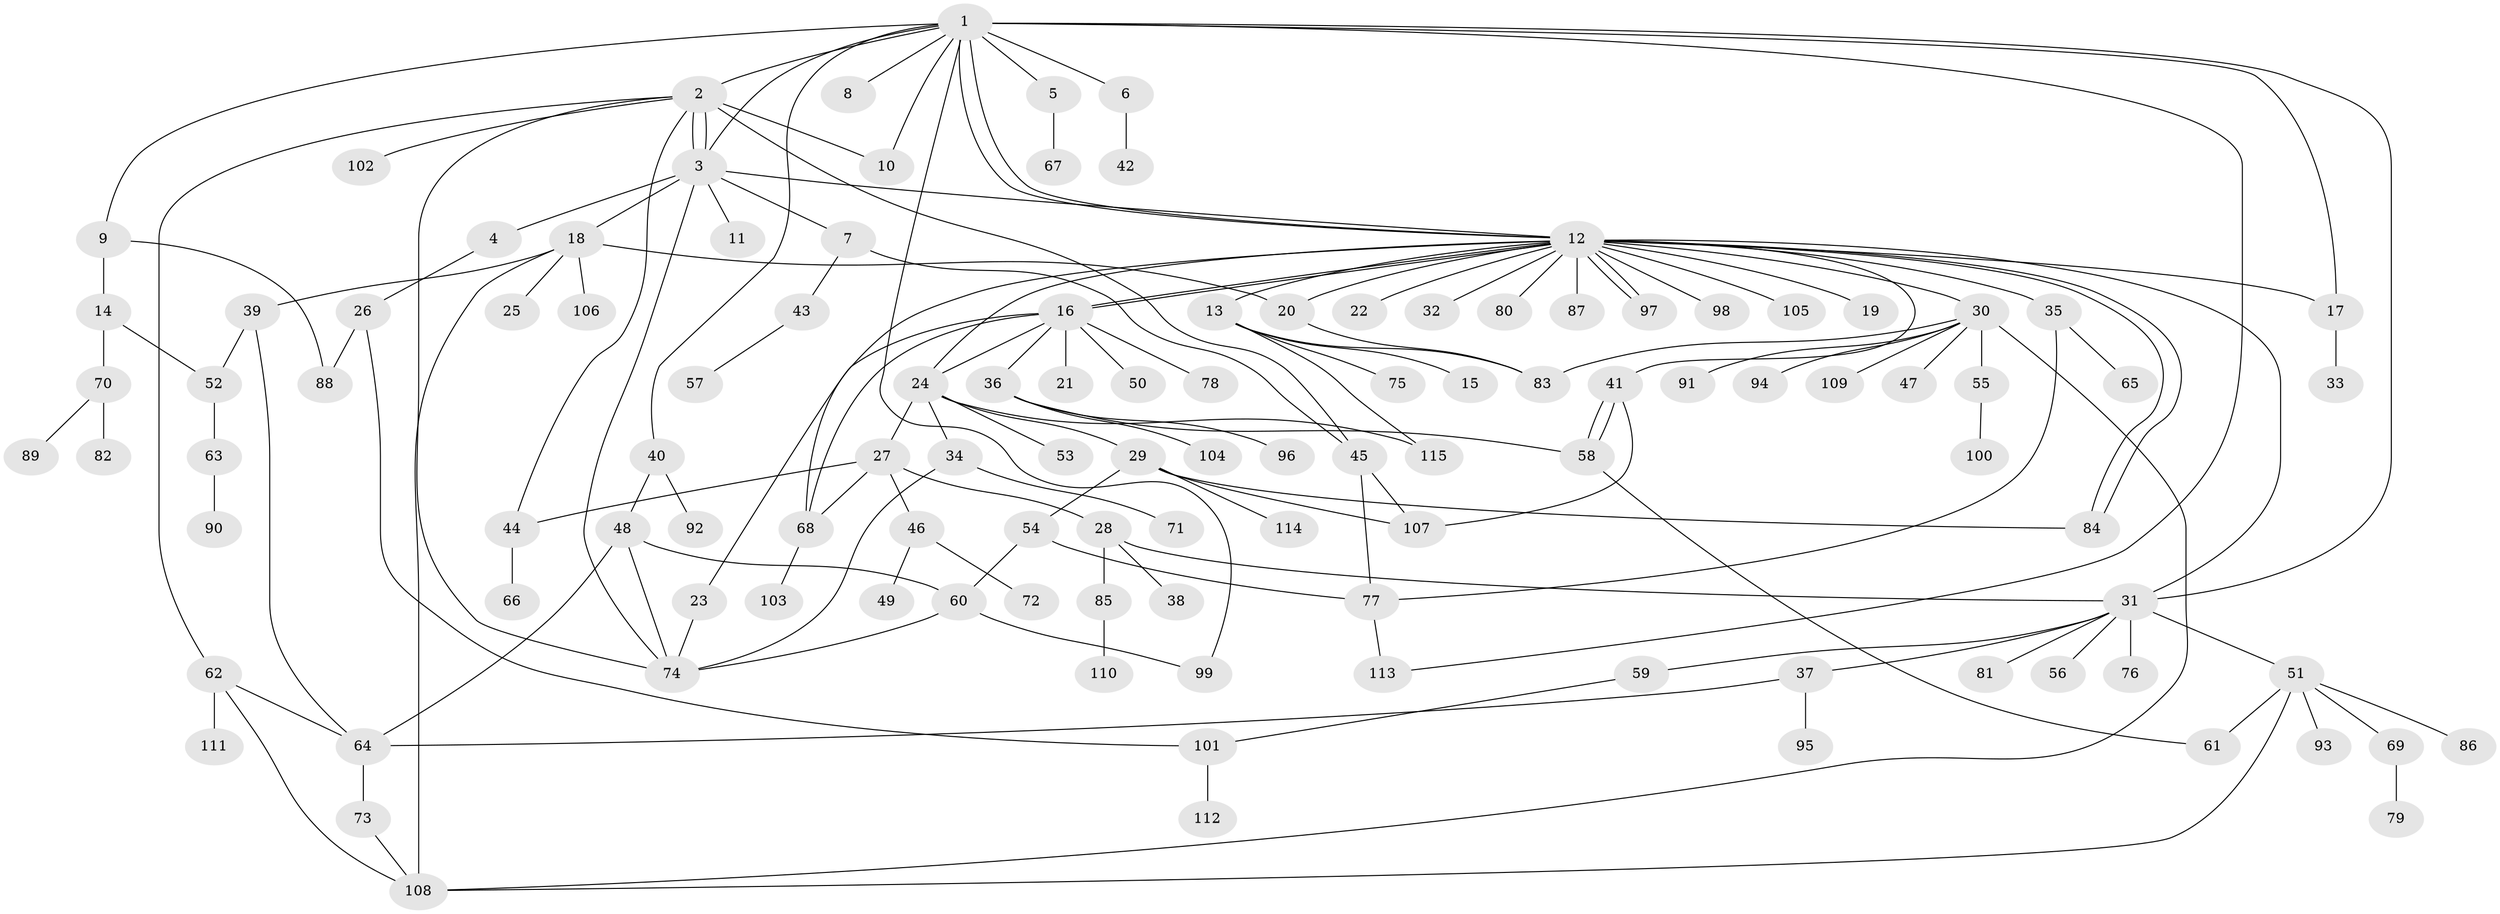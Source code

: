 // coarse degree distribution, {14: 0.014492753623188406, 9: 0.028985507246376812, 2: 0.17391304347826086, 3: 0.18840579710144928, 1: 0.4057971014492754, 19: 0.014492753623188406, 8: 0.028985507246376812, 5: 0.028985507246376812, 6: 0.014492753623188406, 11: 0.014492753623188406, 4: 0.07246376811594203, 7: 0.014492753623188406}
// Generated by graph-tools (version 1.1) at 2025/18/03/04/25 18:18:08]
// undirected, 115 vertices, 160 edges
graph export_dot {
graph [start="1"]
  node [color=gray90,style=filled];
  1;
  2;
  3;
  4;
  5;
  6;
  7;
  8;
  9;
  10;
  11;
  12;
  13;
  14;
  15;
  16;
  17;
  18;
  19;
  20;
  21;
  22;
  23;
  24;
  25;
  26;
  27;
  28;
  29;
  30;
  31;
  32;
  33;
  34;
  35;
  36;
  37;
  38;
  39;
  40;
  41;
  42;
  43;
  44;
  45;
  46;
  47;
  48;
  49;
  50;
  51;
  52;
  53;
  54;
  55;
  56;
  57;
  58;
  59;
  60;
  61;
  62;
  63;
  64;
  65;
  66;
  67;
  68;
  69;
  70;
  71;
  72;
  73;
  74;
  75;
  76;
  77;
  78;
  79;
  80;
  81;
  82;
  83;
  84;
  85;
  86;
  87;
  88;
  89;
  90;
  91;
  92;
  93;
  94;
  95;
  96;
  97;
  98;
  99;
  100;
  101;
  102;
  103;
  104;
  105;
  106;
  107;
  108;
  109;
  110;
  111;
  112;
  113;
  114;
  115;
  1 -- 2;
  1 -- 3;
  1 -- 5;
  1 -- 6;
  1 -- 8;
  1 -- 9;
  1 -- 10;
  1 -- 12;
  1 -- 12;
  1 -- 17;
  1 -- 31;
  1 -- 40;
  1 -- 99;
  1 -- 113;
  2 -- 3;
  2 -- 3;
  2 -- 10;
  2 -- 44;
  2 -- 45;
  2 -- 62;
  2 -- 74;
  2 -- 102;
  3 -- 4;
  3 -- 7;
  3 -- 11;
  3 -- 12;
  3 -- 18;
  3 -- 74;
  4 -- 26;
  5 -- 67;
  6 -- 42;
  7 -- 43;
  7 -- 45;
  9 -- 14;
  9 -- 88;
  12 -- 13;
  12 -- 16;
  12 -- 16;
  12 -- 17;
  12 -- 19;
  12 -- 20;
  12 -- 22;
  12 -- 24;
  12 -- 30;
  12 -- 31;
  12 -- 32;
  12 -- 35;
  12 -- 41;
  12 -- 68;
  12 -- 80;
  12 -- 84;
  12 -- 84;
  12 -- 87;
  12 -- 97;
  12 -- 97;
  12 -- 98;
  12 -- 105;
  13 -- 15;
  13 -- 75;
  13 -- 83;
  13 -- 115;
  14 -- 52;
  14 -- 70;
  16 -- 21;
  16 -- 23;
  16 -- 24;
  16 -- 36;
  16 -- 50;
  16 -- 68;
  16 -- 78;
  17 -- 33;
  18 -- 20;
  18 -- 25;
  18 -- 39;
  18 -- 106;
  18 -- 108;
  20 -- 83;
  23 -- 74;
  24 -- 27;
  24 -- 29;
  24 -- 34;
  24 -- 53;
  24 -- 115;
  26 -- 88;
  26 -- 101;
  27 -- 28;
  27 -- 44;
  27 -- 46;
  27 -- 68;
  28 -- 31;
  28 -- 38;
  28 -- 85;
  29 -- 54;
  29 -- 84;
  29 -- 107;
  29 -- 114;
  30 -- 47;
  30 -- 55;
  30 -- 83;
  30 -- 91;
  30 -- 94;
  30 -- 108;
  30 -- 109;
  31 -- 37;
  31 -- 51;
  31 -- 56;
  31 -- 59;
  31 -- 76;
  31 -- 81;
  34 -- 71;
  34 -- 74;
  35 -- 65;
  35 -- 77;
  36 -- 58;
  36 -- 96;
  36 -- 104;
  37 -- 64;
  37 -- 95;
  39 -- 52;
  39 -- 64;
  40 -- 48;
  40 -- 92;
  41 -- 58;
  41 -- 58;
  41 -- 107;
  43 -- 57;
  44 -- 66;
  45 -- 77;
  45 -- 107;
  46 -- 49;
  46 -- 72;
  48 -- 60;
  48 -- 64;
  48 -- 74;
  51 -- 61;
  51 -- 69;
  51 -- 86;
  51 -- 93;
  51 -- 108;
  52 -- 63;
  54 -- 60;
  54 -- 77;
  55 -- 100;
  58 -- 61;
  59 -- 101;
  60 -- 74;
  60 -- 99;
  62 -- 64;
  62 -- 108;
  62 -- 111;
  63 -- 90;
  64 -- 73;
  68 -- 103;
  69 -- 79;
  70 -- 82;
  70 -- 89;
  73 -- 108;
  77 -- 113;
  85 -- 110;
  101 -- 112;
}

